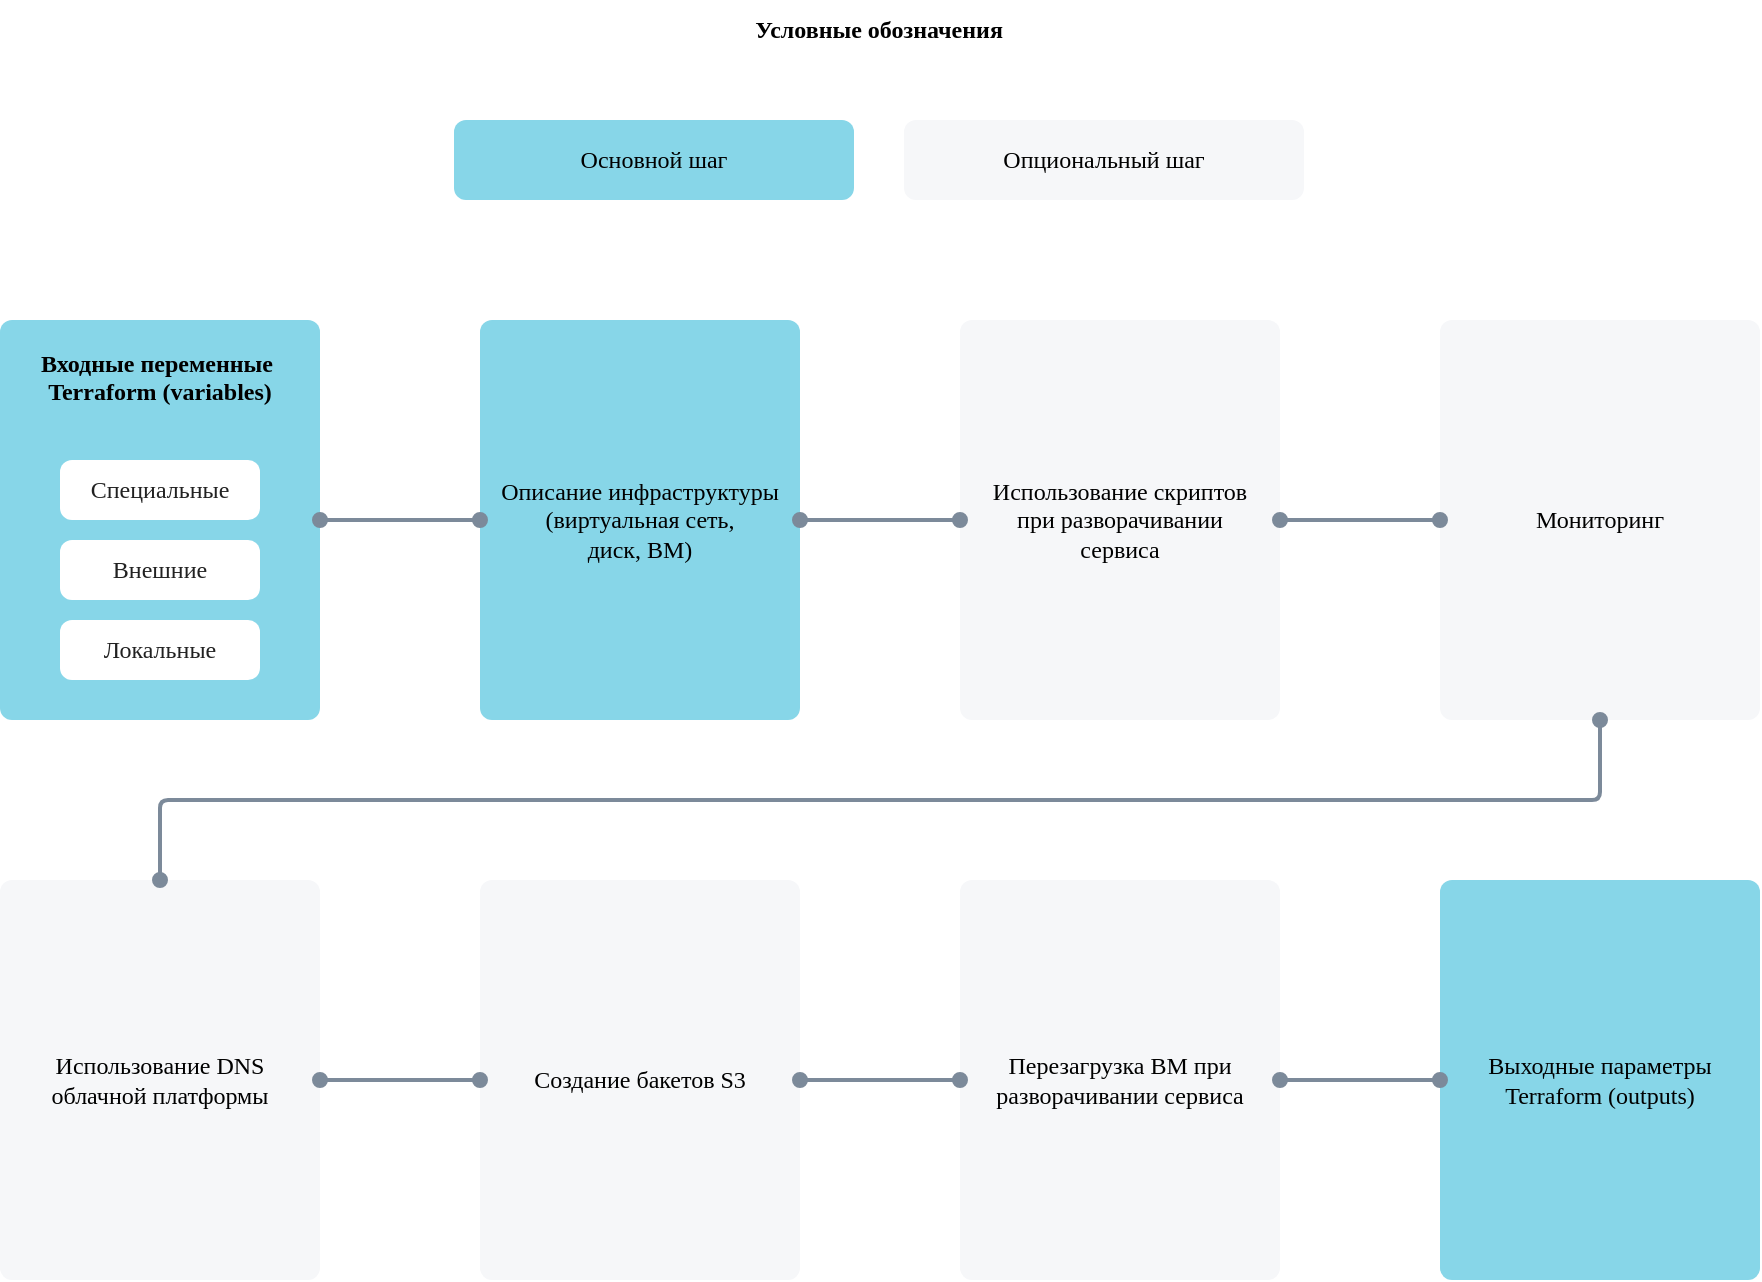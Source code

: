 <mxfile version="20.8.16" type="device"><diagram name="Page-1" id="sJIHKIKSnEb--9WEydMf"><mxGraphModel dx="1036" dy="614" grid="1" gridSize="10" guides="1" tooltips="1" connect="1" arrows="1" fold="1" page="1" pageScale="1" pageWidth="827" pageHeight="1169" math="0" shadow="0"><root><mxCell id="0"/><mxCell id="1" parent="0"/><mxCell id="lGHEEVXNpldvucBsdcPa-2" value="Входные переменные&amp;nbsp; Terraform (variables)" style="rounded=1;whiteSpace=wrap;html=1;fontFamily=VK Sans Display;strokeColor=none;arcsize=12;fillColor=#87D6E8;spacing=10;verticalAlign=top;spacingTop=0;spacingLeft=0;spacingRight=0;fontStyle=1;arcSize=12;absoluteArcSize=1;" parent="1" vertex="1"><mxGeometry x="40" y="280" width="160" height="200" as="geometry"/></mxCell><mxCell id="lGHEEVXNpldvucBsdcPa-3" value="&lt;font color=&quot;#212121&quot;&gt;Специальные&lt;/font&gt;" style="rounded=1;whiteSpace=wrap;html=1;fontFamily=VK Sans Display;strokeColor=none;arcsize=12;fillColor=#FFFFFF;spacing=0;spacingTop=12;spacingBottom=12;arcSize=12;absoluteArcSize=1;" parent="1" vertex="1"><mxGeometry x="70" y="350" width="100" height="30" as="geometry"/></mxCell><mxCell id="lGHEEVXNpldvucBsdcPa-4" value="&lt;font color=&quot;#212121&quot;&gt;Внешние&lt;/font&gt;" style="rounded=1;whiteSpace=wrap;html=1;fontFamily=VK Sans Display;strokeColor=none;arcsize=12;fillColor=#FFF;spacing=0;spacingTop=12;spacingBottom=12;arcSize=12;absoluteArcSize=1;" parent="1" vertex="1"><mxGeometry x="70" y="390" width="100" height="30" as="geometry"/></mxCell><mxCell id="lGHEEVXNpldvucBsdcPa-5" value="&lt;font color=&quot;#212121&quot;&gt;Локальные&lt;/font&gt;" style="rounded=1;whiteSpace=wrap;html=1;fontFamily=VK Sans Display;strokeColor=none;arcsize=12;fillColor=#FFF;spacing=0;spacingTop=12;spacingBottom=12;arcSize=12;absoluteArcSize=1;" parent="1" vertex="1"><mxGeometry x="70" y="430" width="100" height="30" as="geometry"/></mxCell><mxCell id="lGHEEVXNpldvucBsdcPa-6" value="Описание инфраструктуры (виртуальная сеть, &lt;br&gt;диск, ВМ)" style="rounded=1;whiteSpace=wrap;html=1;fontFamily=VK Sans Display;strokeColor=none;arcsize=12;fillColor=#87D6E8;spacing=10;verticalAlign=middle;spacingTop=0;spacingLeft=0;spacingRight=0;fontStyle=0;arcSize=12;absoluteArcSize=1;" parent="1" vertex="1"><mxGeometry x="280" y="280" width="160" height="200" as="geometry"/></mxCell><mxCell id="lGHEEVXNpldvucBsdcPa-7" value="Выходные параметры Terraform (outputs)" style="rounded=1;whiteSpace=wrap;html=1;fontFamily=VK Sans Display;strokeColor=none;arcsize=12;fillColor=#87D6E8;spacing=10;verticalAlign=middle;spacingTop=0;spacingLeft=0;spacingRight=0;fontStyle=0;arcSize=12;absoluteArcSize=1;" parent="1" vertex="1"><mxGeometry x="760" y="560" width="160" height="200" as="geometry"/></mxCell><mxCell id="lGHEEVXNpldvucBsdcPa-8" value="Использование скриптов при разворачивании сервиса" style="rounded=1;whiteSpace=wrap;html=1;fontFamily=VK Sans Display;strokeColor=none;arcsize=12;fillColor=#F6F7F9;spacing=10;verticalAlign=middle;spacingTop=0;spacingLeft=0;spacingRight=0;fontStyle=0;arcSize=12;absoluteArcSize=1;" parent="1" vertex="1"><mxGeometry x="520" y="280" width="160" height="200" as="geometry"/></mxCell><mxCell id="lGHEEVXNpldvucBsdcPa-9" value="Мониторинг" style="rounded=1;whiteSpace=wrap;html=1;fontFamily=VK Sans Display;strokeColor=none;arcsize=12;fillColor=#F6F7F9;spacing=10;verticalAlign=middle;spacingTop=0;spacingLeft=0;spacingRight=0;fontStyle=0;arcSize=12;absoluteArcSize=1;" parent="1" vertex="1"><mxGeometry x="760" y="280" width="160" height="200" as="geometry"/></mxCell><mxCell id="lGHEEVXNpldvucBsdcPa-10" value="Использование DNS облачной платформы" style="rounded=1;whiteSpace=wrap;html=1;fontFamily=VK Sans Display;strokeColor=none;arcsize=12;fillColor=#F6F7F9;spacing=10;verticalAlign=middle;spacingTop=0;spacingLeft=0;spacingRight=0;fontStyle=0;arcSize=12;absoluteArcSize=1;" parent="1" vertex="1"><mxGeometry x="40" y="560" width="160" height="200" as="geometry"/></mxCell><mxCell id="lGHEEVXNpldvucBsdcPa-11" value="Создание бакетов S3" style="rounded=1;whiteSpace=wrap;html=1;fontFamily=VK Sans Display;strokeColor=none;arcsize=12;fillColor=#F6F7F9;spacing=10;verticalAlign=middle;spacingTop=0;spacingLeft=0;spacingRight=0;fontStyle=0;arcSize=12;absoluteArcSize=1;" parent="1" vertex="1"><mxGeometry x="280" y="560" width="160" height="200" as="geometry"/></mxCell><mxCell id="lGHEEVXNpldvucBsdcPa-12" value="Перезагрузка ВМ при разворачивании сервиса" style="rounded=1;whiteSpace=wrap;html=1;fontFamily=VK Sans Display;strokeColor=none;arcsize=12;fillColor=#F6F7F9;spacing=10;verticalAlign=middle;spacingTop=0;spacingLeft=0;spacingRight=0;fontStyle=0;arcSize=12;absoluteArcSize=1;" parent="1" vertex="1"><mxGeometry x="520" y="560" width="160" height="200" as="geometry"/></mxCell><mxCell id="w5ziBXpVe1bTDyIsCswK-1" value="Условные обозначения" style="text;html=1;strokeColor=none;fillColor=none;align=center;verticalAlign=middle;whiteSpace=wrap;rounded=0;fontStyle=1;fontFamily=VK Sans Display;fontSize=12;" parent="1" vertex="1"><mxGeometry x="267" y="120" width="425" height="30" as="geometry"/></mxCell><mxCell id="w5ziBXpVe1bTDyIsCswK-2" value="Основной шаг" style="rounded=1;whiteSpace=wrap;html=1;fontFamily=VK Sans Display;strokeColor=none;arcsize=12;fillColor=#87D6E8;spacing=0;spacingTop=12;spacingBottom=12;arcSize=12;absoluteArcSize=1;strokeWidth=1;fontSize=12;" parent="1" vertex="1"><mxGeometry x="267" y="180" width="200" height="40" as="geometry"/></mxCell><mxCell id="w5ziBXpVe1bTDyIsCswK-3" value="Опциональный шаг" style="rounded=1;whiteSpace=wrap;html=1;fontFamily=VK Sans Display;strokeColor=none;arcsize=12;fillColor=#F6F7F9;spacing=0;spacingTop=12;spacingBottom=12;arcSize=12;absoluteArcSize=1;strokeWidth=1;fontSize=12;" parent="1" vertex="1"><mxGeometry x="492" y="180" width="200" height="40" as="geometry"/></mxCell><mxCell id="IVMr9WJNMYNhkUzN-Edw-1" value="" style="endArrow=oval;html=1;fontFamily=VK Sans Display;fontColor=#212121;rounded=0;strokeColor=#7C8A9A;endFill=1;startArrow=oval;startFill=1;strokeWidth=2;arcSize=8;exitX=1;exitY=0.5;exitDx=0;exitDy=0;entryX=0;entryY=0.5;entryDx=0;entryDy=0;" parent="1" source="lGHEEVXNpldvucBsdcPa-2" target="lGHEEVXNpldvucBsdcPa-6" edge="1"><mxGeometry width="50" height="50" relative="1" as="geometry"><mxPoint x="200" y="380" as="sourcePoint"/><mxPoint x="280" y="380" as="targetPoint"/></mxGeometry></mxCell><mxCell id="IVMr9WJNMYNhkUzN-Edw-2" value="" style="endArrow=oval;html=1;fontFamily=VK Sans Display;fontColor=#212121;rounded=0;strokeColor=#7C8A9A;endFill=1;startArrow=oval;startFill=1;strokeWidth=2;arcSize=8;entryX=0;entryY=0.5;entryDx=0;entryDy=0;exitX=1;exitY=0.5;exitDx=0;exitDy=0;" parent="1" source="lGHEEVXNpldvucBsdcPa-6" target="lGHEEVXNpldvucBsdcPa-8" edge="1"><mxGeometry width="50" height="50" relative="1" as="geometry"><mxPoint x="440" y="379" as="sourcePoint"/><mxPoint x="520" y="379.17" as="targetPoint"/></mxGeometry></mxCell><mxCell id="IVMr9WJNMYNhkUzN-Edw-3" value="" style="endArrow=oval;html=1;fontFamily=VK Sans Display;fontColor=#212121;rounded=0;strokeColor=#7C8A9A;endFill=1;startArrow=oval;startFill=1;strokeWidth=2;arcSize=8;entryX=0;entryY=0.5;entryDx=0;entryDy=0;exitX=1;exitY=0.5;exitDx=0;exitDy=0;" parent="1" source="lGHEEVXNpldvucBsdcPa-8" target="lGHEEVXNpldvucBsdcPa-9" edge="1"><mxGeometry width="50" height="50" relative="1" as="geometry"><mxPoint x="680" y="379" as="sourcePoint"/><mxPoint x="760" y="379.17" as="targetPoint"/></mxGeometry></mxCell><mxCell id="IVMr9WJNMYNhkUzN-Edw-4" value="" style="endArrow=oval;html=1;fontFamily=VK Sans Display;fontColor=#212121;rounded=0;strokeColor=#7C8A9A;endFill=1;startArrow=oval;startFill=1;strokeWidth=2;arcSize=8;exitX=1;exitY=0.5;exitDx=0;exitDy=0;entryX=0;entryY=0.5;entryDx=0;entryDy=0;" parent="1" source="lGHEEVXNpldvucBsdcPa-10" target="lGHEEVXNpldvucBsdcPa-11" edge="1"><mxGeometry width="50" height="50" relative="1" as="geometry"><mxPoint x="200" y="659.58" as="sourcePoint"/><mxPoint x="280" y="660" as="targetPoint"/></mxGeometry></mxCell><mxCell id="IVMr9WJNMYNhkUzN-Edw-5" value="" style="endArrow=oval;html=1;fontFamily=VK Sans Display;fontColor=#212121;rounded=0;strokeColor=#7C8A9A;endFill=1;startArrow=oval;startFill=1;strokeWidth=2;arcSize=8;entryX=0;entryY=0.5;entryDx=0;entryDy=0;exitX=1;exitY=0.5;exitDx=0;exitDy=0;" parent="1" source="lGHEEVXNpldvucBsdcPa-11" target="lGHEEVXNpldvucBsdcPa-12" edge="1"><mxGeometry width="50" height="50" relative="1" as="geometry"><mxPoint x="440" y="660" as="sourcePoint"/><mxPoint x="520" y="659.66" as="targetPoint"/></mxGeometry></mxCell><mxCell id="IVMr9WJNMYNhkUzN-Edw-6" value="" style="endArrow=oval;html=1;fontFamily=VK Sans Display;fontColor=#212121;rounded=0;strokeColor=#7C8A9A;endFill=1;startArrow=oval;startFill=1;strokeWidth=2;arcSize=8;exitX=1;exitY=0.5;exitDx=0;exitDy=0;entryX=0;entryY=0.5;entryDx=0;entryDy=0;" parent="1" source="lGHEEVXNpldvucBsdcPa-12" target="lGHEEVXNpldvucBsdcPa-7" edge="1"><mxGeometry width="50" height="50" relative="1" as="geometry"><mxPoint x="220" y="680" as="sourcePoint"/><mxPoint x="300" y="680" as="targetPoint"/></mxGeometry></mxCell><mxCell id="IVMr9WJNMYNhkUzN-Edw-7" value="" style="endArrow=oval;html=1;fontFamily=VK Sans Display;fontColor=#212121;rounded=1;strokeColor=#7C8A9A;endFill=1;startArrow=oval;startFill=1;strokeWidth=2;arcSize=8;entryX=0.5;entryY=1;entryDx=0;entryDy=0;exitX=0.5;exitY=0;exitDx=0;exitDy=0;arcSize=8;" parent="1" target="lGHEEVXNpldvucBsdcPa-9" edge="1"><mxGeometry width="50" height="50" relative="1" as="geometry"><mxPoint x="120" y="560" as="sourcePoint"/><mxPoint x="600" y="480" as="targetPoint"/><Array as="points"><mxPoint x="120" y="520"/><mxPoint x="840" y="520"/></Array></mxGeometry></mxCell></root></mxGraphModel></diagram></mxfile>